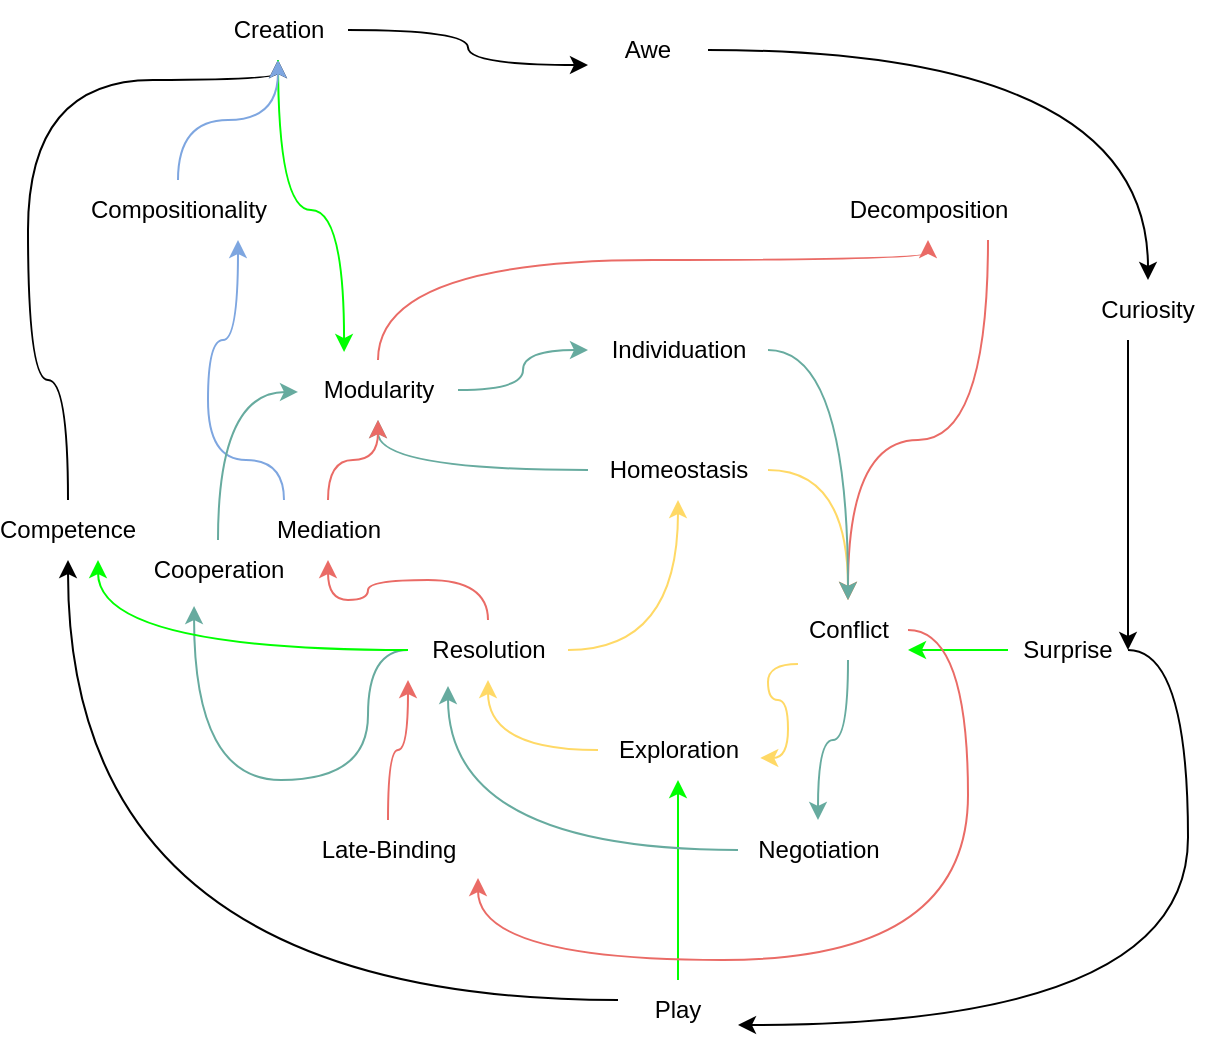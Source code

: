 <mxfile version="20.2.0" type="github">
  <diagram id="q7Endfqhxulxnqz8gKcs" name="Page-1">
    <mxGraphModel dx="961" dy="588" grid="1" gridSize="10" guides="1" tooltips="1" connect="1" arrows="1" fold="1" page="1" pageScale="1" pageWidth="850" pageHeight="1100" math="0" shadow="0">
      <root>
        <mxCell id="0" />
        <mxCell id="1" parent="0" />
        <mxCell id="l6QgvKTfLtVlL3AsR-WV-20" style="edgeStyle=orthogonalEdgeStyle;curved=1;orthogonalLoop=1;jettySize=auto;html=1;" parent="1" source="l6QgvKTfLtVlL3AsR-WV-1" target="l6QgvKTfLtVlL3AsR-WV-2" edge="1">
          <mxGeometry relative="1" as="geometry" />
        </mxCell>
        <mxCell id="l6QgvKTfLtVlL3AsR-WV-1" value="Awe" style="text;html=1;strokeColor=none;fillColor=none;align=center;verticalAlign=middle;whiteSpace=wrap;rounded=0;" parent="1" vertex="1">
          <mxGeometry x="350" y="90" width="60" height="30" as="geometry" />
        </mxCell>
        <mxCell id="l6QgvKTfLtVlL3AsR-WV-21" style="edgeStyle=orthogonalEdgeStyle;curved=1;orthogonalLoop=1;jettySize=auto;html=1;" parent="1" source="l6QgvKTfLtVlL3AsR-WV-2" target="l6QgvKTfLtVlL3AsR-WV-3" edge="1">
          <mxGeometry relative="1" as="geometry" />
        </mxCell>
        <mxCell id="l6QgvKTfLtVlL3AsR-WV-2" value="Curiosity" style="text;html=1;strokeColor=none;fillColor=none;align=center;verticalAlign=middle;whiteSpace=wrap;rounded=0;" parent="1" vertex="1">
          <mxGeometry x="600" y="220" width="60" height="30" as="geometry" />
        </mxCell>
        <mxCell id="l6QgvKTfLtVlL3AsR-WV-46" style="edgeStyle=orthogonalEdgeStyle;curved=1;orthogonalLoop=1;jettySize=auto;html=1;entryX=1;entryY=0.75;entryDx=0;entryDy=0;" parent="1" source="l6QgvKTfLtVlL3AsR-WV-3" target="l6QgvKTfLtVlL3AsR-WV-4" edge="1">
          <mxGeometry relative="1" as="geometry">
            <Array as="points">
              <mxPoint x="650" y="405" />
              <mxPoint x="650" y="593" />
            </Array>
          </mxGeometry>
        </mxCell>
        <mxCell id="l6QgvKTfLtVlL3AsR-WV-50" style="edgeStyle=orthogonalEdgeStyle;curved=1;orthogonalLoop=1;jettySize=auto;html=1;strokeColor=#00FF00;" parent="1" source="l6QgvKTfLtVlL3AsR-WV-3" target="l6QgvKTfLtVlL3AsR-WV-8" edge="1">
          <mxGeometry relative="1" as="geometry" />
        </mxCell>
        <mxCell id="l6QgvKTfLtVlL3AsR-WV-3" value="Surprise" style="text;html=1;strokeColor=none;fillColor=none;align=center;verticalAlign=middle;whiteSpace=wrap;rounded=0;" parent="1" vertex="1">
          <mxGeometry x="560" y="405" width="60" as="geometry" />
        </mxCell>
        <mxCell id="l6QgvKTfLtVlL3AsR-WV-19" style="edgeStyle=orthogonalEdgeStyle;curved=1;orthogonalLoop=1;jettySize=auto;html=1;entryX=0.5;entryY=1;entryDx=0;entryDy=0;" parent="1" source="l6QgvKTfLtVlL3AsR-WV-4" target="l6QgvKTfLtVlL3AsR-WV-5" edge="1">
          <mxGeometry relative="1" as="geometry">
            <Array as="points">
              <mxPoint x="395" y="580" />
              <mxPoint x="90" y="580" />
            </Array>
          </mxGeometry>
        </mxCell>
        <mxCell id="l6QgvKTfLtVlL3AsR-WV-23" style="edgeStyle=orthogonalEdgeStyle;curved=1;orthogonalLoop=1;jettySize=auto;html=1;strokeColor=#00FF00;" parent="1" source="l6QgvKTfLtVlL3AsR-WV-4" target="l6QgvKTfLtVlL3AsR-WV-9" edge="1">
          <mxGeometry relative="1" as="geometry" />
        </mxCell>
        <mxCell id="l6QgvKTfLtVlL3AsR-WV-4" value="Play" style="text;html=1;strokeColor=none;fillColor=none;align=center;verticalAlign=middle;whiteSpace=wrap;rounded=0;" parent="1" vertex="1">
          <mxGeometry x="365" y="570" width="60" height="30" as="geometry" />
        </mxCell>
        <mxCell id="l6QgvKTfLtVlL3AsR-WV-17" style="edgeStyle=orthogonalEdgeStyle;orthogonalLoop=1;jettySize=auto;html=1;curved=1;" parent="1" source="l6QgvKTfLtVlL3AsR-WV-5" target="l6QgvKTfLtVlL3AsR-WV-7" edge="1">
          <mxGeometry relative="1" as="geometry">
            <Array as="points">
              <mxPoint x="90" y="270" />
              <mxPoint x="70" y="270" />
              <mxPoint x="70" y="120" />
              <mxPoint x="195" y="120" />
            </Array>
          </mxGeometry>
        </mxCell>
        <mxCell id="l6QgvKTfLtVlL3AsR-WV-5" value="Competence" style="text;html=1;strokeColor=none;fillColor=none;align=center;verticalAlign=middle;whiteSpace=wrap;rounded=0;" parent="1" vertex="1">
          <mxGeometry x="60" y="330" width="60" height="30" as="geometry" />
        </mxCell>
        <mxCell id="l6QgvKTfLtVlL3AsR-WV-36" style="edgeStyle=orthogonalEdgeStyle;curved=1;orthogonalLoop=1;jettySize=auto;html=1;entryX=0;entryY=0.75;entryDx=0;entryDy=0;" parent="1" source="l6QgvKTfLtVlL3AsR-WV-7" target="l6QgvKTfLtVlL3AsR-WV-1" edge="1">
          <mxGeometry relative="1" as="geometry" />
        </mxCell>
        <mxCell id="l6QgvKTfLtVlL3AsR-WV-52" style="edgeStyle=orthogonalEdgeStyle;curved=1;orthogonalLoop=1;jettySize=auto;html=1;entryX=0.288;entryY=-0.133;entryDx=0;entryDy=0;entryPerimeter=0;strokeColor=#00FF00;" parent="1" source="l6QgvKTfLtVlL3AsR-WV-7" target="l6QgvKTfLtVlL3AsR-WV-12" edge="1">
          <mxGeometry relative="1" as="geometry" />
        </mxCell>
        <mxCell id="l6QgvKTfLtVlL3AsR-WV-7" value="Creation" style="text;html=1;align=center;verticalAlign=middle;resizable=0;points=[];autosize=1;strokeColor=none;fillColor=none;" parent="1" vertex="1">
          <mxGeometry x="160" y="80" width="70" height="30" as="geometry" />
        </mxCell>
        <mxCell id="l6QgvKTfLtVlL3AsR-WV-27" style="edgeStyle=orthogonalEdgeStyle;curved=1;orthogonalLoop=1;jettySize=auto;html=1;entryX=1.014;entryY=0.633;entryDx=0;entryDy=0;entryPerimeter=0;exitX=0.083;exitY=1.067;exitDx=0;exitDy=0;exitPerimeter=0;fillColor=#fff2cc;strokeColor=#FFD966;" parent="1" source="l6QgvKTfLtVlL3AsR-WV-8" target="l6QgvKTfLtVlL3AsR-WV-9" edge="1">
          <mxGeometry relative="1" as="geometry">
            <Array as="points">
              <mxPoint x="440" y="412" />
              <mxPoint x="440" y="430" />
              <mxPoint x="450" y="430" />
              <mxPoint x="450" y="459" />
            </Array>
          </mxGeometry>
        </mxCell>
        <mxCell id="l6QgvKTfLtVlL3AsR-WV-41" style="edgeStyle=orthogonalEdgeStyle;curved=1;orthogonalLoop=1;jettySize=auto;html=1;strokeColor=#67AB9F;" parent="1" source="l6QgvKTfLtVlL3AsR-WV-8" target="l6QgvKTfLtVlL3AsR-WV-40" edge="1">
          <mxGeometry relative="1" as="geometry" />
        </mxCell>
        <mxCell id="l6QgvKTfLtVlL3AsR-WV-47" style="edgeStyle=orthogonalEdgeStyle;curved=1;orthogonalLoop=1;jettySize=auto;html=1;entryX=1;entryY=0.967;entryDx=0;entryDy=0;entryPerimeter=0;strokeColor=#EA6B66;" parent="1" source="l6QgvKTfLtVlL3AsR-WV-8" target="l6QgvKTfLtVlL3AsR-WV-15" edge="1">
          <mxGeometry relative="1" as="geometry">
            <Array as="points">
              <mxPoint x="540" y="395" />
              <mxPoint x="540" y="560" />
              <mxPoint x="295" y="560" />
            </Array>
          </mxGeometry>
        </mxCell>
        <mxCell id="l6QgvKTfLtVlL3AsR-WV-8" value="Conflict" style="text;html=1;align=center;verticalAlign=middle;resizable=0;points=[];autosize=1;strokeColor=none;fillColor=none;" parent="1" vertex="1">
          <mxGeometry x="450" y="380" width="60" height="30" as="geometry" />
        </mxCell>
        <mxCell id="l6QgvKTfLtVlL3AsR-WV-24" style="edgeStyle=orthogonalEdgeStyle;curved=1;orthogonalLoop=1;jettySize=auto;html=1;strokeColor=#FFD966;" parent="1" source="l6QgvKTfLtVlL3AsR-WV-9" target="l6QgvKTfLtVlL3AsR-WV-10" edge="1">
          <mxGeometry relative="1" as="geometry" />
        </mxCell>
        <mxCell id="l6QgvKTfLtVlL3AsR-WV-9" value="Exploration" style="text;html=1;align=center;verticalAlign=middle;resizable=0;points=[];autosize=1;strokeColor=none;fillColor=none;" parent="1" vertex="1">
          <mxGeometry x="355" y="440" width="80" height="30" as="geometry" />
        </mxCell>
        <mxCell id="l6QgvKTfLtVlL3AsR-WV-29" style="edgeStyle=orthogonalEdgeStyle;curved=1;orthogonalLoop=1;jettySize=auto;html=1;strokeColor=#FFD966;" parent="1" source="l6QgvKTfLtVlL3AsR-WV-10" target="l6QgvKTfLtVlL3AsR-WV-11" edge="1">
          <mxGeometry relative="1" as="geometry" />
        </mxCell>
        <mxCell id="l6QgvKTfLtVlL3AsR-WV-34" style="edgeStyle=orthogonalEdgeStyle;curved=1;orthogonalLoop=1;jettySize=auto;html=1;strokeColor=#EA6B66;" parent="1" source="l6QgvKTfLtVlL3AsR-WV-10" target="l6QgvKTfLtVlL3AsR-WV-16" edge="1">
          <mxGeometry relative="1" as="geometry" />
        </mxCell>
        <mxCell id="l6QgvKTfLtVlL3AsR-WV-44" style="edgeStyle=orthogonalEdgeStyle;curved=1;orthogonalLoop=1;jettySize=auto;html=1;entryX=0.367;entryY=1.1;entryDx=0;entryDy=0;entryPerimeter=0;strokeColor=#67AB9F;" parent="1" source="l6QgvKTfLtVlL3AsR-WV-10" target="l6QgvKTfLtVlL3AsR-WV-43" edge="1">
          <mxGeometry relative="1" as="geometry">
            <Array as="points">
              <mxPoint x="240" y="405" />
              <mxPoint x="240" y="470" />
              <mxPoint x="153" y="470" />
            </Array>
          </mxGeometry>
        </mxCell>
        <mxCell id="l6QgvKTfLtVlL3AsR-WV-51" style="edgeStyle=orthogonalEdgeStyle;curved=1;orthogonalLoop=1;jettySize=auto;html=1;entryX=0.75;entryY=1;entryDx=0;entryDy=0;strokeColor=#00FF00;" parent="1" source="l6QgvKTfLtVlL3AsR-WV-10" target="l6QgvKTfLtVlL3AsR-WV-5" edge="1">
          <mxGeometry relative="1" as="geometry" />
        </mxCell>
        <mxCell id="l6QgvKTfLtVlL3AsR-WV-10" value="Resolution" style="text;html=1;align=center;verticalAlign=middle;resizable=0;points=[];autosize=1;strokeColor=none;fillColor=none;" parent="1" vertex="1">
          <mxGeometry x="260" y="390" width="80" height="30" as="geometry" />
        </mxCell>
        <mxCell id="l6QgvKTfLtVlL3AsR-WV-26" style="edgeStyle=orthogonalEdgeStyle;curved=1;orthogonalLoop=1;jettySize=auto;html=1;strokeColor=#FFD966;" parent="1" source="l6QgvKTfLtVlL3AsR-WV-11" target="l6QgvKTfLtVlL3AsR-WV-8" edge="1">
          <mxGeometry relative="1" as="geometry" />
        </mxCell>
        <mxCell id="l6QgvKTfLtVlL3AsR-WV-28" style="edgeStyle=orthogonalEdgeStyle;curved=1;orthogonalLoop=1;jettySize=auto;html=1;strokeColor=#67AB9F;" parent="1" source="l6QgvKTfLtVlL3AsR-WV-11" target="l6QgvKTfLtVlL3AsR-WV-12" edge="1">
          <mxGeometry relative="1" as="geometry" />
        </mxCell>
        <mxCell id="l6QgvKTfLtVlL3AsR-WV-11" value="Homeostasis" style="text;html=1;align=center;verticalAlign=middle;resizable=0;points=[];autosize=1;strokeColor=none;fillColor=none;" parent="1" vertex="1">
          <mxGeometry x="350" y="300" width="90" height="30" as="geometry" />
        </mxCell>
        <mxCell id="l6QgvKTfLtVlL3AsR-WV-30" style="edgeStyle=orthogonalEdgeStyle;curved=1;orthogonalLoop=1;jettySize=auto;html=1;strokeColor=#7EA6E0;" parent="1" source="l6QgvKTfLtVlL3AsR-WV-16" target="l6QgvKTfLtVlL3AsR-WV-13" edge="1">
          <mxGeometry relative="1" as="geometry">
            <mxPoint x="180" y="140" as="targetPoint" />
            <Array as="points">
              <mxPoint x="198" y="310" />
              <mxPoint x="160" y="310" />
              <mxPoint x="160" y="250" />
              <mxPoint x="175" y="250" />
              <mxPoint x="175" y="175" />
            </Array>
          </mxGeometry>
        </mxCell>
        <mxCell id="l6QgvKTfLtVlL3AsR-WV-38" style="edgeStyle=orthogonalEdgeStyle;curved=1;orthogonalLoop=1;jettySize=auto;html=1;strokeColor=#67AB9F;" parent="1" source="l6QgvKTfLtVlL3AsR-WV-12" target="l6QgvKTfLtVlL3AsR-WV-37" edge="1">
          <mxGeometry relative="1" as="geometry" />
        </mxCell>
        <mxCell id="l6QgvKTfLtVlL3AsR-WV-12" value="Modularity" style="text;html=1;align=center;verticalAlign=middle;resizable=0;points=[];autosize=1;strokeColor=none;fillColor=none;" parent="1" vertex="1">
          <mxGeometry x="205" y="260" width="80" height="30" as="geometry" />
        </mxCell>
        <mxCell id="l6QgvKTfLtVlL3AsR-WV-49" value="" style="edgeStyle=orthogonalEdgeStyle;curved=1;orthogonalLoop=1;jettySize=auto;html=1;strokeColor=#7EA6E0;" parent="1" source="l6QgvKTfLtVlL3AsR-WV-13" target="l6QgvKTfLtVlL3AsR-WV-7" edge="1">
          <mxGeometry relative="1" as="geometry" />
        </mxCell>
        <mxCell id="l6QgvKTfLtVlL3AsR-WV-13" value="Compositionality" style="text;html=1;align=center;verticalAlign=middle;resizable=0;points=[];autosize=1;strokeColor=none;fillColor=none;" parent="1" vertex="1">
          <mxGeometry x="90" y="170" width="110" height="30" as="geometry" />
        </mxCell>
        <mxCell id="l6QgvKTfLtVlL3AsR-WV-33" style="edgeStyle=orthogonalEdgeStyle;curved=1;orthogonalLoop=1;jettySize=auto;html=1;strokeColor=#EA6B66;" parent="1" source="l6QgvKTfLtVlL3AsR-WV-14" target="l6QgvKTfLtVlL3AsR-WV-8" edge="1">
          <mxGeometry relative="1" as="geometry">
            <Array as="points">
              <mxPoint x="550" y="300" />
              <mxPoint x="480" y="300" />
            </Array>
          </mxGeometry>
        </mxCell>
        <mxCell id="l6QgvKTfLtVlL3AsR-WV-14" value="Decomposition" style="text;html=1;align=center;verticalAlign=middle;resizable=0;points=[];autosize=1;strokeColor=none;fillColor=none;" parent="1" vertex="1">
          <mxGeometry x="470" y="170" width="100" height="30" as="geometry" />
        </mxCell>
        <mxCell id="l6QgvKTfLtVlL3AsR-WV-32" style="edgeStyle=orthogonalEdgeStyle;curved=1;orthogonalLoop=1;jettySize=auto;html=1;strokeColor=#EA6B66;" parent="1" source="l6QgvKTfLtVlL3AsR-WV-12" target="l6QgvKTfLtVlL3AsR-WV-14" edge="1">
          <mxGeometry relative="1" as="geometry">
            <Array as="points">
              <mxPoint x="245" y="210" />
              <mxPoint x="520" y="210" />
            </Array>
          </mxGeometry>
        </mxCell>
        <mxCell id="l6QgvKTfLtVlL3AsR-WV-48" style="edgeStyle=orthogonalEdgeStyle;curved=1;orthogonalLoop=1;jettySize=auto;html=1;entryX=0;entryY=1;entryDx=0;entryDy=0;entryPerimeter=0;strokeColor=#EA6B66;" parent="1" source="l6QgvKTfLtVlL3AsR-WV-15" target="l6QgvKTfLtVlL3AsR-WV-10" edge="1">
          <mxGeometry relative="1" as="geometry" />
        </mxCell>
        <mxCell id="l6QgvKTfLtVlL3AsR-WV-15" value="Late-Binding" style="text;html=1;align=center;verticalAlign=middle;resizable=0;points=[];autosize=1;strokeColor=none;fillColor=none;" parent="1" vertex="1">
          <mxGeometry x="205" y="490" width="90" height="30" as="geometry" />
        </mxCell>
        <mxCell id="l6QgvKTfLtVlL3AsR-WV-35" style="edgeStyle=orthogonalEdgeStyle;curved=1;orthogonalLoop=1;jettySize=auto;html=1;strokeColor=#EA6B66;" parent="1" source="l6QgvKTfLtVlL3AsR-WV-16" target="l6QgvKTfLtVlL3AsR-WV-12" edge="1">
          <mxGeometry relative="1" as="geometry" />
        </mxCell>
        <mxCell id="l6QgvKTfLtVlL3AsR-WV-16" value="Mediation" style="text;html=1;align=center;verticalAlign=middle;resizable=0;points=[];autosize=1;strokeColor=none;fillColor=none;rounded=0;" parent="1" vertex="1">
          <mxGeometry x="180" y="330" width="80" height="30" as="geometry" />
        </mxCell>
        <mxCell id="l6QgvKTfLtVlL3AsR-WV-39" style="edgeStyle=orthogonalEdgeStyle;curved=1;orthogonalLoop=1;jettySize=auto;html=1;strokeColor=#67AB9F;" parent="1" source="l6QgvKTfLtVlL3AsR-WV-37" target="l6QgvKTfLtVlL3AsR-WV-8" edge="1">
          <mxGeometry relative="1" as="geometry" />
        </mxCell>
        <mxCell id="l6QgvKTfLtVlL3AsR-WV-37" value="Individuation" style="text;html=1;align=center;verticalAlign=middle;resizable=0;points=[];autosize=1;strokeColor=none;fillColor=none;" parent="1" vertex="1">
          <mxGeometry x="350" y="240" width="90" height="30" as="geometry" />
        </mxCell>
        <mxCell id="l6QgvKTfLtVlL3AsR-WV-42" style="edgeStyle=orthogonalEdgeStyle;curved=1;orthogonalLoop=1;jettySize=auto;html=1;entryX=0.25;entryY=1.1;entryDx=0;entryDy=0;entryPerimeter=0;strokeColor=#67AB9F;" parent="1" source="l6QgvKTfLtVlL3AsR-WV-40" target="l6QgvKTfLtVlL3AsR-WV-10" edge="1">
          <mxGeometry relative="1" as="geometry" />
        </mxCell>
        <mxCell id="l6QgvKTfLtVlL3AsR-WV-40" value="Negotiation" style="text;html=1;align=center;verticalAlign=middle;resizable=0;points=[];autosize=1;strokeColor=none;fillColor=none;" parent="1" vertex="1">
          <mxGeometry x="425" y="490" width="80" height="30" as="geometry" />
        </mxCell>
        <mxCell id="l6QgvKTfLtVlL3AsR-WV-45" style="edgeStyle=orthogonalEdgeStyle;curved=1;orthogonalLoop=1;jettySize=auto;html=1;entryX=0;entryY=0.533;entryDx=0;entryDy=0;entryPerimeter=0;strokeColor=#67AB9F;" parent="1" source="l6QgvKTfLtVlL3AsR-WV-43" target="l6QgvKTfLtVlL3AsR-WV-12" edge="1">
          <mxGeometry relative="1" as="geometry" />
        </mxCell>
        <mxCell id="l6QgvKTfLtVlL3AsR-WV-43" value="Cooperation" style="text;html=1;align=center;verticalAlign=middle;resizable=0;points=[];autosize=1;strokeColor=none;fillColor=none;" parent="1" vertex="1">
          <mxGeometry x="120" y="350" width="90" height="30" as="geometry" />
        </mxCell>
      </root>
    </mxGraphModel>
  </diagram>
</mxfile>
